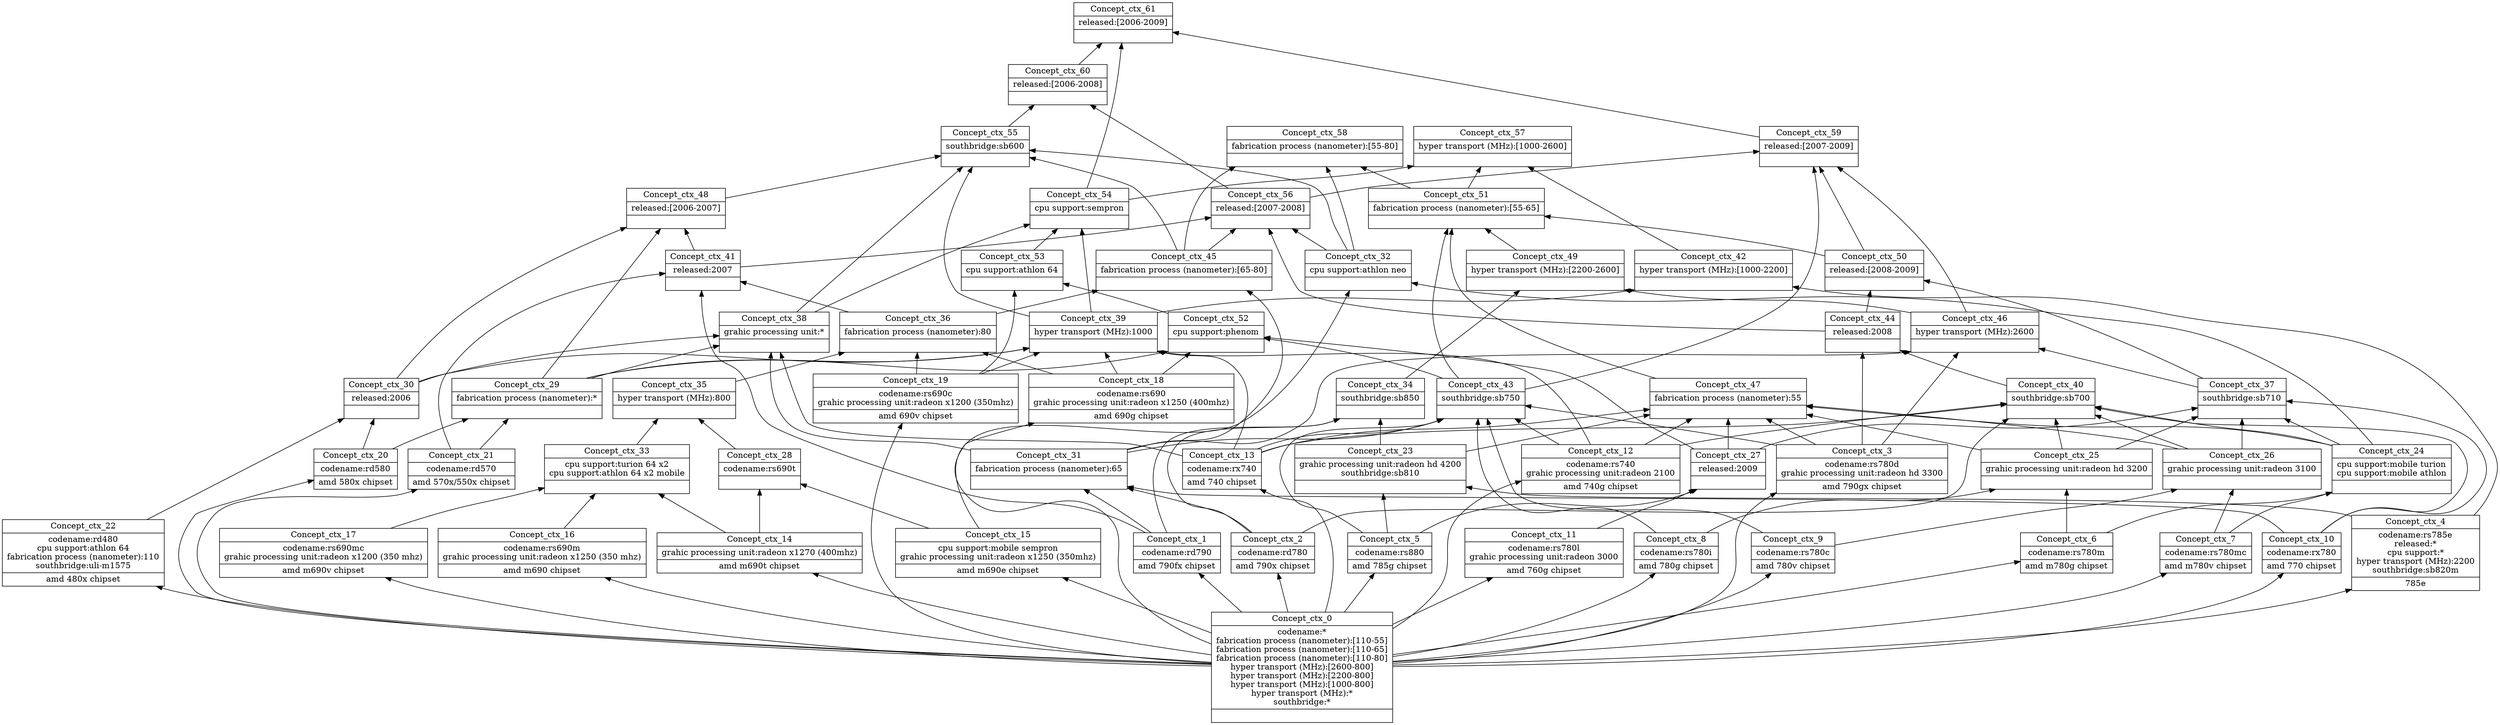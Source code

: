 digraph G { 
	rankdir=BT;
subgraph ctx { 
label="ctx";
1 [shape=record,label="{Concept_ctx_0|codename:*\nfabrication process (nanometer):[110-55]\nfabrication process (nanometer):[110-65]\nfabrication process (nanometer):[110-80]\nhyper transport (MHz):[2600-800]\nhyper transport (MHz):[2200-800]\nhyper transport (MHz):[1000-800]\nhyper transport (MHz):*\nsouthbridge:*\n|}"];
2 [shape=record,label="{Concept_ctx_15|cpu support:mobile sempron\ngrahic processing unit:radeon x1250 (350mhz)\n|amd m690e chipset\n}"];
3 [shape=record,label="{Concept_ctx_22|codename:rd480\ncpu support:athlon 64\nfabrication process (nanometer):110\nsouthbridge:uli-m1575\n|amd 480x chipset\n}"];
4 [shape=record,label="{Concept_ctx_21|codename:rd570\n|amd 570x/550x chipset\n}"];
5 [shape=record,label="{Concept_ctx_20|codename:rd580\n|amd 580x chipset\n}"];
6 [shape=record,label="{Concept_ctx_19|codename:rs690c\ngrahic processing unit:radeon x1200 (350mhz)\n|amd 690v chipset\n}"];
7 [shape=record,label="{Concept_ctx_18|codename:rs690\ngrahic processing unit:radeon x1250 (400mhz)\n|amd 690g chipset\n}"];
8 [shape=record,label="{Concept_ctx_17|codename:rs690mc\ngrahic processing unit:radeon x1200 (350 mhz)\n|amd m690v chipset\n}"];
9 [shape=record,label="{Concept_ctx_16|codename:rs690m\ngrahic processing unit:radeon x1250 (350 mhz)\n|amd m690 chipset\n}"];
10 [shape=record,label="{Concept_ctx_13|codename:rx740\n|amd 740 chipset\n}"];
11 [shape=record,label="{Concept_ctx_12|codename:rs740\ngrahic processing unit:radeon 2100\n|amd 740g chipset\n}"];
12 [shape=record,label="{Concept_ctx_11|codename:rs780l\ngrahic processing unit:radeon 3000\n|amd 760g chipset\n}"];
13 [shape=record,label="{Concept_ctx_10|codename:rx780\n|amd 770 chipset\n}"];
14 [shape=record,label="{Concept_ctx_9|codename:rs780c\n|amd 780v chipset\n}"];
15 [shape=record,label="{Concept_ctx_8|codename:rs780i\n|amd 780g chipset\n}"];
16 [shape=record,label="{Concept_ctx_7|codename:rs780mc\n|amd m780v chipset\n}"];
17 [shape=record,label="{Concept_ctx_6|codename:rs780m\n|amd m780g chipset\n}"];
18 [shape=record,label="{Concept_ctx_5|codename:rs880\n|amd 785g chipset\n}"];
19 [shape=record,label="{Concept_ctx_4|codename:rs785e\nreleased:*\ncpu support:*\nhyper transport (MHz):2200\nsouthbridge:sb820m\n|785e\n}"];
20 [shape=record,label="{Concept_ctx_3|codename:rs780d\ngrahic processing unit:radeon hd 3300\n|amd 790gx chipset\n}"];
21 [shape=record,label="{Concept_ctx_2|codename:rd780\n|amd 790x chipset\n}"];
22 [shape=record,label="{Concept_ctx_1|codename:rd790\n|amd 790fx chipset\n}"];
23 [shape=record,label="{Concept_ctx_14|grahic processing unit:radeon x1270 (400mhz)\n|amd m690t chipset\n}"];
24 [shape=record,label="{Concept_ctx_24|cpu support:mobile turion\ncpu support:mobile athlon\n|}"];
25 [shape=record,label="{Concept_ctx_29|fabrication process (nanometer):*\n|}"];
26 [shape=record,label="{Concept_ctx_26|grahic processing unit:radeon 3100\n|}"];
27 [shape=record,label="{Concept_ctx_25|grahic processing unit:radeon hd 3200\n|}"];
28 [shape=record,label="{Concept_ctx_23|grahic processing unit:radeon hd 4200\nsouthbridge:sb810\n|}"];
29 [shape=record,label="{Concept_ctx_28|codename:rs690t\n|}"];
30 [shape=record,label="{Concept_ctx_30|released:2006\n|}"];
31 [shape=record,label="{Concept_ctx_27|released:2009\n|}"];
32 [shape=record,label="{Concept_ctx_33|cpu support:turion 64 x2\ncpu support:athlon 64 x2 mobile\n|}"];
33 [shape=record,label="{Concept_ctx_32|cpu support:athlon neo\n|}"];
34 [shape=record,label="{Concept_ctx_31|fabrication process (nanometer):65\n|}"];
35 [shape=record,label="{Concept_ctx_35|hyper transport (MHz):800\n|}"];
36 [shape=record,label="{Concept_ctx_34|southbridge:sb850\n|}"];
37 [shape=record,label="{Concept_ctx_36|fabrication process (nanometer):80\n|}"];
38 [shape=record,label="{Concept_ctx_39|hyper transport (MHz):1000\n|}"];
39 [shape=record,label="{Concept_ctx_38|grahic processing unit:*\n|}"];
40 [shape=record,label="{Concept_ctx_37|southbridge:sb710\n|}"];
41 [shape=record,label="{Concept_ctx_42|hyper transport (MHz):[1000-2200]\n|}"];
42 [shape=record,label="{Concept_ctx_40|southbridge:sb700\n|}"];
43 [shape=record,label="{Concept_ctx_41|released:2007\n|}"];
44 [shape=record,label="{Concept_ctx_45|fabrication process (nanometer):[65-80]\n|}"];
45 [shape=record,label="{Concept_ctx_43|southbridge:sb750\n|}"];
46 [shape=record,label="{Concept_ctx_44|released:2008\n|}"];
47 [shape=record,label="{Concept_ctx_47|fabrication process (nanometer):55\n|}"];
48 [shape=record,label="{Concept_ctx_46|hyper transport (MHz):2600\n|}"];
49 [shape=record,label="{Concept_ctx_48|released:[2006-2007]\n|}"];
50 [shape=record,label="{Concept_ctx_49|hyper transport (MHz):[2200-2600]\n|}"];
51 [shape=record,label="{Concept_ctx_50|released:[2008-2009]\n|}"];
52 [shape=record,label="{Concept_ctx_51|fabrication process (nanometer):[55-65]\n|}"];
53 [shape=record,label="{Concept_ctx_52|cpu support:phenom\n|}"];
54 [shape=record,label="{Concept_ctx_53|cpu support:athlon 64\n|}"];
55 [shape=record,label="{Concept_ctx_54|cpu support:sempron\n|}"];
56 [shape=record,label="{Concept_ctx_55|southbridge:sb600\n|}"];
57 [shape=record,label="{Concept_ctx_56|released:[2007-2008]\n|}"];
58 [shape=record,label="{Concept_ctx_57|hyper transport (MHz):[1000-2600]\n|}"];
59 [shape=record,label="{Concept_ctx_58|fabrication process (nanometer):[55-80]\n|}"];
60 [shape=record,label="{Concept_ctx_60|released:[2006-2008]\n|}"];
61 [shape=record,label="{Concept_ctx_59|released:[2007-2009]\n|}"];
62 [shape=record,label="{Concept_ctx_61|released:[2006-2009]\n|}"];
	1 -> 2
	1 -> 3
	1 -> 4
	1 -> 5
	1 -> 6
	1 -> 7
	1 -> 8
	1 -> 9
	1 -> 10
	1 -> 11
	1 -> 12
	1 -> 13
	1 -> 14
	1 -> 15
	1 -> 16
	1 -> 17
	1 -> 18
	1 -> 19
	1 -> 20
	1 -> 21
	1 -> 22
	1 -> 23
	16 -> 24
	17 -> 24
	5 -> 25
	4 -> 25
	14 -> 26
	16 -> 26
	15 -> 27
	17 -> 27
	19 -> 28
	18 -> 28
	23 -> 29
	2 -> 29
	3 -> 30
	5 -> 30
	12 -> 31
	18 -> 31
	8 -> 32
	23 -> 32
	9 -> 32
	24 -> 33
	2 -> 33
	22 -> 34
	13 -> 34
	21 -> 34
	29 -> 35
	32 -> 35
	22 -> 36
	28 -> 36
	21 -> 36
	7 -> 37
	6 -> 37
	35 -> 37
	25 -> 38
	7 -> 38
	10 -> 38
	6 -> 38
	11 -> 38
	30 -> 38
	25 -> 39
	10 -> 39
	30 -> 39
	34 -> 39
	24 -> 40
	31 -> 40
	27 -> 40
	26 -> 40
	13 -> 40
	19 -> 41
	38 -> 41
	10 -> 42
	24 -> 42
	27 -> 42
	13 -> 42
	11 -> 42
	26 -> 42
	21 -> 42
	37 -> 43
	22 -> 43
	4 -> 43
	34 -> 44
	37 -> 44
	10 -> 45
	15 -> 45
	18 -> 45
	14 -> 45
	11 -> 45
	20 -> 45
	34 -> 45
	42 -> 46
	20 -> 46
	10 -> 47
	24 -> 47
	27 -> 47
	28 -> 47
	31 -> 47
	11 -> 47
	26 -> 47
	20 -> 47
	40 -> 48
	20 -> 48
	34 -> 48
	25 -> 49
	43 -> 49
	30 -> 49
	48 -> 50
	36 -> 50
	40 -> 51
	46 -> 51
	47 -> 52
	50 -> 52
	51 -> 52
	45 -> 52
	7 -> 53
	45 -> 53
	25 -> 53
	31 -> 53
	6 -> 54
	53 -> 54
	54 -> 55
	38 -> 55
	39 -> 55
	49 -> 56
	44 -> 56
	33 -> 56
	38 -> 56
	39 -> 56
	46 -> 57
	33 -> 57
	44 -> 57
	43 -> 57
	41 -> 58
	55 -> 58
	52 -> 58
	44 -> 59
	33 -> 59
	52 -> 59
	56 -> 60
	57 -> 60
	57 -> 61
	51 -> 61
	48 -> 61
	45 -> 61
	61 -> 62
	60 -> 62
	55 -> 62
}
}